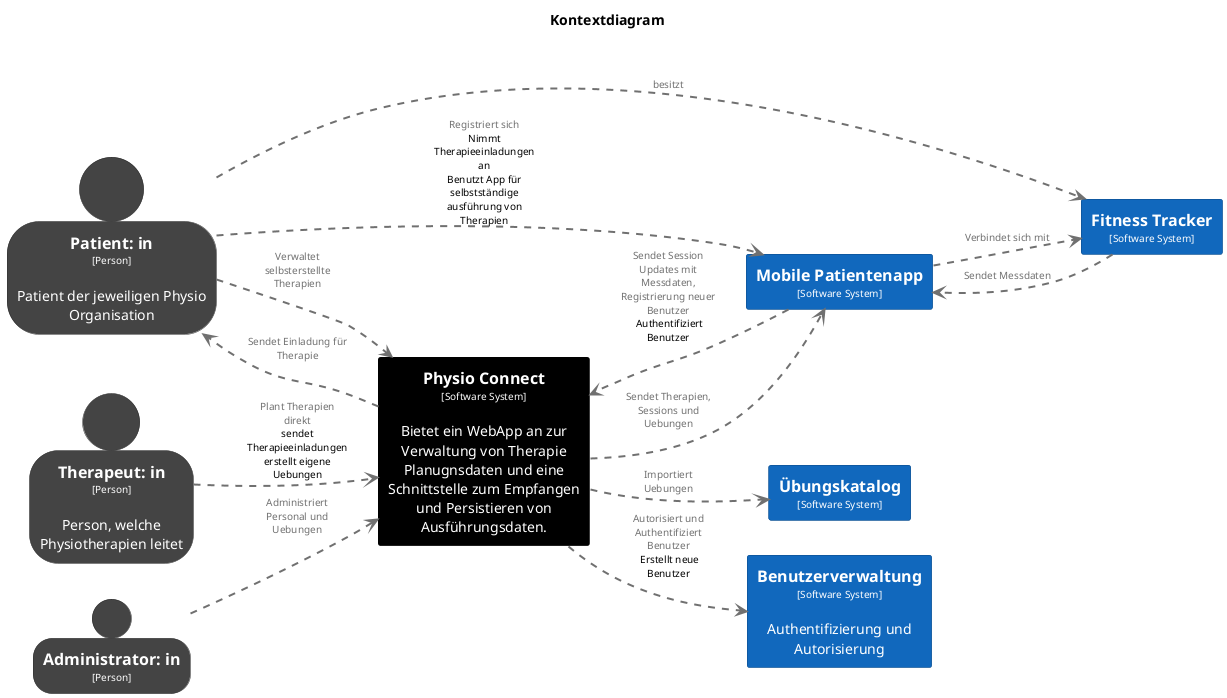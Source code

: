 @startuml
title Kontextdiagram

left to right direction


skinparam {
  shadowing false
  arrowFontSize 10
  defaultTextAlignment center
  wrapWidth 200
  maxMessageSize 100
}

hide stereotype

skinparam person<<Administratorin>> {
  BackgroundColor #444444
  FontColor #ffffff
  BorderColor #2f2f2f
}
skinparam rectangle<<Benutzerverwaltung>> {
  BackgroundColor #1168bd
  FontColor #ffffff
  BorderColor #0b4884
}
skinparam rectangle<<FitnessTracker>> {
  BackgroundColor #1168bd
  FontColor #ffffff
  BorderColor #0b4884
}
skinparam rectangle<<MobilePatientenapp>> {
  BackgroundColor #1168bd
  FontColor #ffffff
  BorderColor #0b4884
}
skinparam person<<Patientin>> {
  BackgroundColor #444444
  FontColor #ffffff
  BorderColor #2f2f2f
}
skinparam rectangle<<PhysioConnect>> {
  BackgroundColor #000000
  FontColor #ffffff
  BorderColor #000000
}
skinparam person<<Therapeutin>> {
  BackgroundColor #444444
  FontColor #ffffff
  BorderColor #2f2f2f
}
skinparam rectangle<<Übungskatalog>> {
  BackgroundColor #1168bd
  FontColor #ffffff
  BorderColor #0b4884
}


skinparam PackageBorderColor<<enterprise>> #444444
skinparam PackageFontColor<<enterprise>> #444444

rectangle "==Physio Connect\n<size:10>[Software System]</size>\n\nBietet ein WebApp an zur Verwaltung von Therapie Planugnsdaten und eine Schnittstelle zum Empfangen und Persistieren von Ausführungsdaten." <<PhysioConnect>> as PhysioConnect
rectangle "==Mobile Patientenapp\n<size:10>[Software System]</size>" <<MobilePatientenapp>> as MobilePatientenapp
rectangle "==Übungskatalog\n<size:10>[Software System]</size>" <<Übungskatalog>> as Übungskatalog
rectangle "==Benutzerverwaltung\n<size:10>[Software System]</size>\n\nAuthentifizierung und Autorisierung" <<Benutzerverwaltung>> as Benutzerverwaltung



skinparam PackageBorderColor<<group:Patient>> #589fd8
skinparam PackageFontColor<<group:Patient>> #589fd8

person "==Patient: in\n<size:10>[Person]</size>\n\nPatient der jeweiligen Physio Organisation" <<Patientin>> as Patientin
rectangle "==Fitness Tracker\n<size:10>[Software System]</size>" <<FitnessTracker>> as FitnessTracker


skinparam PackageBorderColor<<group:Physiounternehmung>> #b6862e
skinparam PackageFontColor<<group:Physiounternehmung>> #b6862e

person "==Therapeut: in\n<size:10>[Person]</size>\n\nPerson, welche Physiotherapien leitet" <<Therapeutin>> as Therapeutin
person "==Administrator: in\n<size:10>[Person]</size>" <<Administratorin>> as Administratorin



PhysioConnect .[#707070,thickness=2].> Patientin : "<color:#707070>Sendet Einladung für Therapie"
Administratorin .[#707070,thickness=2].> PhysioConnect : "<color:#707070>Administriert Personal und Uebungen"
Therapeutin .[#707070,thickness=2].> PhysioConnect : "<color:#707070>Plant Therapien direkt\nsendet Therapieeinladungen\nerstellt eigene Uebungen"
Patientin .[#707070,thickness=2].> MobilePatientenapp : "<color:#707070>Registriert sich\nNimmt Therapieeinladungen an\nBenutzt App für selbstständige ausführung von Therapien"
Patientin .[#707070,thickness=2].> FitnessTracker : "<color:#707070>besitzt"
Patientin .[#707070,thickness=2]> PhysioConnect : "<color:#707070>Verwaltet selbsterstellte Therapien"
MobilePatientenapp .[#707070,thickness=2].> FitnessTracker : "<color:#707070>Verbindet sich mit"
FitnessTracker .[#707070,thickness=2].> MobilePatientenapp : "<color:#707070>Sendet Messdaten"
MobilePatientenapp .[#707070,thickness=2].> PhysioConnect : "<color:#707070>Sendet Session Updates mit Messdaten, Registrierung neuer Benutzer\n Authentifiziert Benutzer"
PhysioConnect .[#707070,thickness=2].> MobilePatientenapp : "<color:#707070>Sendet Therapien, Sessions und Uebungen"
PhysioConnect .[#707070,thickness=2].> Übungskatalog : "<color:#707070>Importiert Uebungen"
PhysioConnect .[#707070,thickness=2].> Benutzerverwaltung : "<color:#707070>Autorisiert und Authentifiziert Benutzer\n Erstellt neue Benutzer"
@enduml